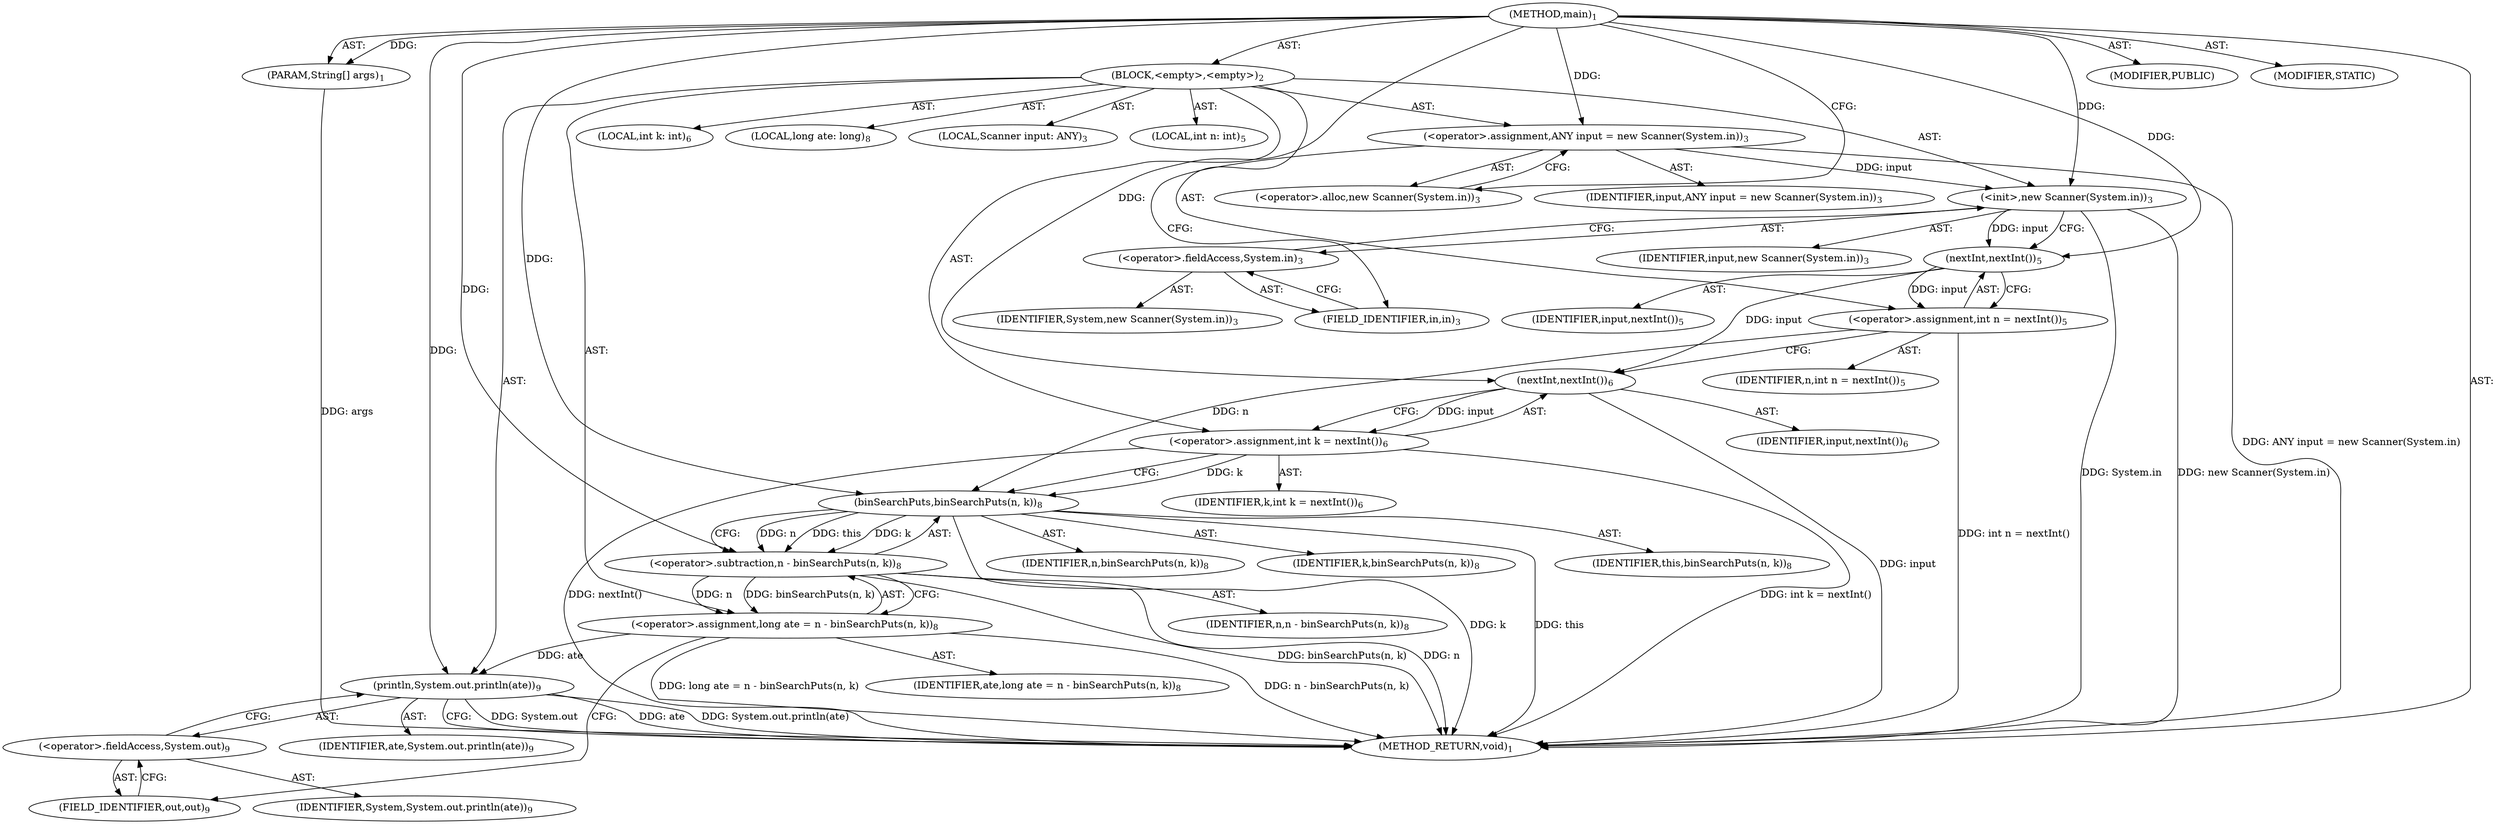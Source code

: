 digraph "main" {  
"19" [label = <(METHOD,main)<SUB>1</SUB>> ]
"20" [label = <(PARAM,String[] args)<SUB>1</SUB>> ]
"21" [label = <(BLOCK,&lt;empty&gt;,&lt;empty&gt;)<SUB>2</SUB>> ]
"4" [label = <(LOCAL,Scanner input: ANY)<SUB>3</SUB>> ]
"22" [label = <(&lt;operator&gt;.assignment,ANY input = new Scanner(System.in))<SUB>3</SUB>> ]
"23" [label = <(IDENTIFIER,input,ANY input = new Scanner(System.in))<SUB>3</SUB>> ]
"24" [label = <(&lt;operator&gt;.alloc,new Scanner(System.in))<SUB>3</SUB>> ]
"25" [label = <(&lt;init&gt;,new Scanner(System.in))<SUB>3</SUB>> ]
"3" [label = <(IDENTIFIER,input,new Scanner(System.in))<SUB>3</SUB>> ]
"26" [label = <(&lt;operator&gt;.fieldAccess,System.in)<SUB>3</SUB>> ]
"27" [label = <(IDENTIFIER,System,new Scanner(System.in))<SUB>3</SUB>> ]
"28" [label = <(FIELD_IDENTIFIER,in,in)<SUB>3</SUB>> ]
"29" [label = <(LOCAL,int n: int)<SUB>5</SUB>> ]
"30" [label = <(&lt;operator&gt;.assignment,int n = nextInt())<SUB>5</SUB>> ]
"31" [label = <(IDENTIFIER,n,int n = nextInt())<SUB>5</SUB>> ]
"32" [label = <(nextInt,nextInt())<SUB>5</SUB>> ]
"33" [label = <(IDENTIFIER,input,nextInt())<SUB>5</SUB>> ]
"34" [label = <(LOCAL,int k: int)<SUB>6</SUB>> ]
"35" [label = <(&lt;operator&gt;.assignment,int k = nextInt())<SUB>6</SUB>> ]
"36" [label = <(IDENTIFIER,k,int k = nextInt())<SUB>6</SUB>> ]
"37" [label = <(nextInt,nextInt())<SUB>6</SUB>> ]
"38" [label = <(IDENTIFIER,input,nextInt())<SUB>6</SUB>> ]
"39" [label = <(LOCAL,long ate: long)<SUB>8</SUB>> ]
"40" [label = <(&lt;operator&gt;.assignment,long ate = n - binSearchPuts(n, k))<SUB>8</SUB>> ]
"41" [label = <(IDENTIFIER,ate,long ate = n - binSearchPuts(n, k))<SUB>8</SUB>> ]
"42" [label = <(&lt;operator&gt;.subtraction,n - binSearchPuts(n, k))<SUB>8</SUB>> ]
"43" [label = <(IDENTIFIER,n,n - binSearchPuts(n, k))<SUB>8</SUB>> ]
"44" [label = <(binSearchPuts,binSearchPuts(n, k))<SUB>8</SUB>> ]
"45" [label = <(IDENTIFIER,this,binSearchPuts(n, k))<SUB>8</SUB>> ]
"46" [label = <(IDENTIFIER,n,binSearchPuts(n, k))<SUB>8</SUB>> ]
"47" [label = <(IDENTIFIER,k,binSearchPuts(n, k))<SUB>8</SUB>> ]
"48" [label = <(println,System.out.println(ate))<SUB>9</SUB>> ]
"49" [label = <(&lt;operator&gt;.fieldAccess,System.out)<SUB>9</SUB>> ]
"50" [label = <(IDENTIFIER,System,System.out.println(ate))<SUB>9</SUB>> ]
"51" [label = <(FIELD_IDENTIFIER,out,out)<SUB>9</SUB>> ]
"52" [label = <(IDENTIFIER,ate,System.out.println(ate))<SUB>9</SUB>> ]
"53" [label = <(MODIFIER,PUBLIC)> ]
"54" [label = <(MODIFIER,STATIC)> ]
"55" [label = <(METHOD_RETURN,void)<SUB>1</SUB>> ]
  "19" -> "20"  [ label = "AST: "] 
  "19" -> "21"  [ label = "AST: "] 
  "19" -> "53"  [ label = "AST: "] 
  "19" -> "54"  [ label = "AST: "] 
  "19" -> "55"  [ label = "AST: "] 
  "21" -> "4"  [ label = "AST: "] 
  "21" -> "22"  [ label = "AST: "] 
  "21" -> "25"  [ label = "AST: "] 
  "21" -> "29"  [ label = "AST: "] 
  "21" -> "30"  [ label = "AST: "] 
  "21" -> "34"  [ label = "AST: "] 
  "21" -> "35"  [ label = "AST: "] 
  "21" -> "39"  [ label = "AST: "] 
  "21" -> "40"  [ label = "AST: "] 
  "21" -> "48"  [ label = "AST: "] 
  "22" -> "23"  [ label = "AST: "] 
  "22" -> "24"  [ label = "AST: "] 
  "25" -> "3"  [ label = "AST: "] 
  "25" -> "26"  [ label = "AST: "] 
  "26" -> "27"  [ label = "AST: "] 
  "26" -> "28"  [ label = "AST: "] 
  "30" -> "31"  [ label = "AST: "] 
  "30" -> "32"  [ label = "AST: "] 
  "32" -> "33"  [ label = "AST: "] 
  "35" -> "36"  [ label = "AST: "] 
  "35" -> "37"  [ label = "AST: "] 
  "37" -> "38"  [ label = "AST: "] 
  "40" -> "41"  [ label = "AST: "] 
  "40" -> "42"  [ label = "AST: "] 
  "42" -> "43"  [ label = "AST: "] 
  "42" -> "44"  [ label = "AST: "] 
  "44" -> "45"  [ label = "AST: "] 
  "44" -> "46"  [ label = "AST: "] 
  "44" -> "47"  [ label = "AST: "] 
  "48" -> "49"  [ label = "AST: "] 
  "48" -> "52"  [ label = "AST: "] 
  "49" -> "50"  [ label = "AST: "] 
  "49" -> "51"  [ label = "AST: "] 
  "22" -> "28"  [ label = "CFG: "] 
  "25" -> "32"  [ label = "CFG: "] 
  "30" -> "37"  [ label = "CFG: "] 
  "35" -> "44"  [ label = "CFG: "] 
  "40" -> "51"  [ label = "CFG: "] 
  "48" -> "55"  [ label = "CFG: "] 
  "24" -> "22"  [ label = "CFG: "] 
  "26" -> "25"  [ label = "CFG: "] 
  "32" -> "30"  [ label = "CFG: "] 
  "37" -> "35"  [ label = "CFG: "] 
  "42" -> "40"  [ label = "CFG: "] 
  "49" -> "48"  [ label = "CFG: "] 
  "28" -> "26"  [ label = "CFG: "] 
  "44" -> "42"  [ label = "CFG: "] 
  "51" -> "49"  [ label = "CFG: "] 
  "19" -> "24"  [ label = "CFG: "] 
  "20" -> "55"  [ label = "DDG: args"] 
  "22" -> "55"  [ label = "DDG: ANY input = new Scanner(System.in)"] 
  "25" -> "55"  [ label = "DDG: System.in"] 
  "25" -> "55"  [ label = "DDG: new Scanner(System.in)"] 
  "30" -> "55"  [ label = "DDG: int n = nextInt()"] 
  "37" -> "55"  [ label = "DDG: input"] 
  "35" -> "55"  [ label = "DDG: nextInt()"] 
  "35" -> "55"  [ label = "DDG: int k = nextInt()"] 
  "42" -> "55"  [ label = "DDG: n"] 
  "44" -> "55"  [ label = "DDG: k"] 
  "42" -> "55"  [ label = "DDG: binSearchPuts(n, k)"] 
  "40" -> "55"  [ label = "DDG: n - binSearchPuts(n, k)"] 
  "40" -> "55"  [ label = "DDG: long ate = n - binSearchPuts(n, k)"] 
  "48" -> "55"  [ label = "DDG: System.out"] 
  "48" -> "55"  [ label = "DDG: ate"] 
  "48" -> "55"  [ label = "DDG: System.out.println(ate)"] 
  "44" -> "55"  [ label = "DDG: this"] 
  "19" -> "20"  [ label = "DDG: "] 
  "19" -> "22"  [ label = "DDG: "] 
  "32" -> "30"  [ label = "DDG: input"] 
  "37" -> "35"  [ label = "DDG: input"] 
  "42" -> "40"  [ label = "DDG: n"] 
  "42" -> "40"  [ label = "DDG: binSearchPuts(n, k)"] 
  "22" -> "25"  [ label = "DDG: input"] 
  "19" -> "25"  [ label = "DDG: "] 
  "40" -> "48"  [ label = "DDG: ate"] 
  "19" -> "48"  [ label = "DDG: "] 
  "25" -> "32"  [ label = "DDG: input"] 
  "19" -> "32"  [ label = "DDG: "] 
  "32" -> "37"  [ label = "DDG: input"] 
  "19" -> "37"  [ label = "DDG: "] 
  "44" -> "42"  [ label = "DDG: n"] 
  "19" -> "42"  [ label = "DDG: "] 
  "44" -> "42"  [ label = "DDG: this"] 
  "44" -> "42"  [ label = "DDG: k"] 
  "19" -> "44"  [ label = "DDG: "] 
  "30" -> "44"  [ label = "DDG: n"] 
  "35" -> "44"  [ label = "DDG: k"] 
}
